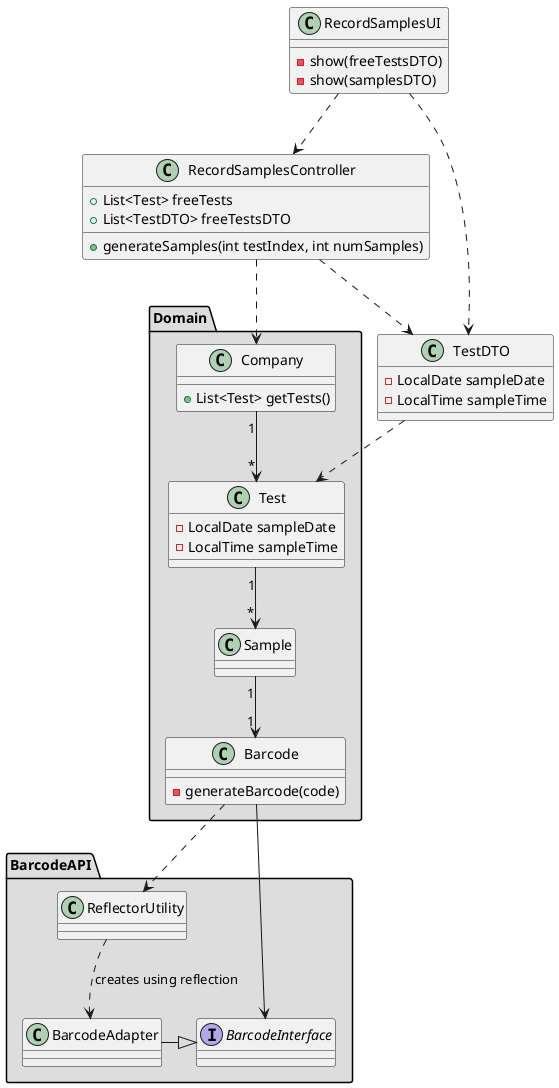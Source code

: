 @startuml
class RecordSamplesUI {
 -show(freeTestsDTO)
 -show(samplesDTO)
}

class RecordSamplesController {
  +List<Test> freeTests
  +List<TestDTO> freeTestsDTO
  +generateSamples(int testIndex, int numSamples)
}


package "Domain" #DDDDDD {
class Company {
  +List<Test> getTests()
}
class Test {
-LocalDate sampleDate
-LocalTime sampleTime
}
class Sample {

}
class Barcode {
 -generateBarcode(code)
}

}
RecordSamplesController ..> Company




class TestDTO {
-LocalDate sampleDate
-LocalTime sampleTime

}

RecordSamplesController ..> TestDTO
RecordSamplesUI ..> TestDTO
TestDTO ..> Test

Company "1" --> "*" Test



Test "1" --> "*" Sample


Sample "1" --> "1" Barcode

package "BarcodeAPI" #DDDDDD {
interface BarcodeInterface

class ReflectorUtility

class BarcodeAdapter
}

BarcodeAdapter -|> BarcodeInterface

ReflectorUtility ..> BarcodeAdapter : creates using reflection

RecordSamplesUI ..> RecordSamplesController

Barcode --> BarcodeInterface

Barcode ..> ReflectorUtility

@enduml

